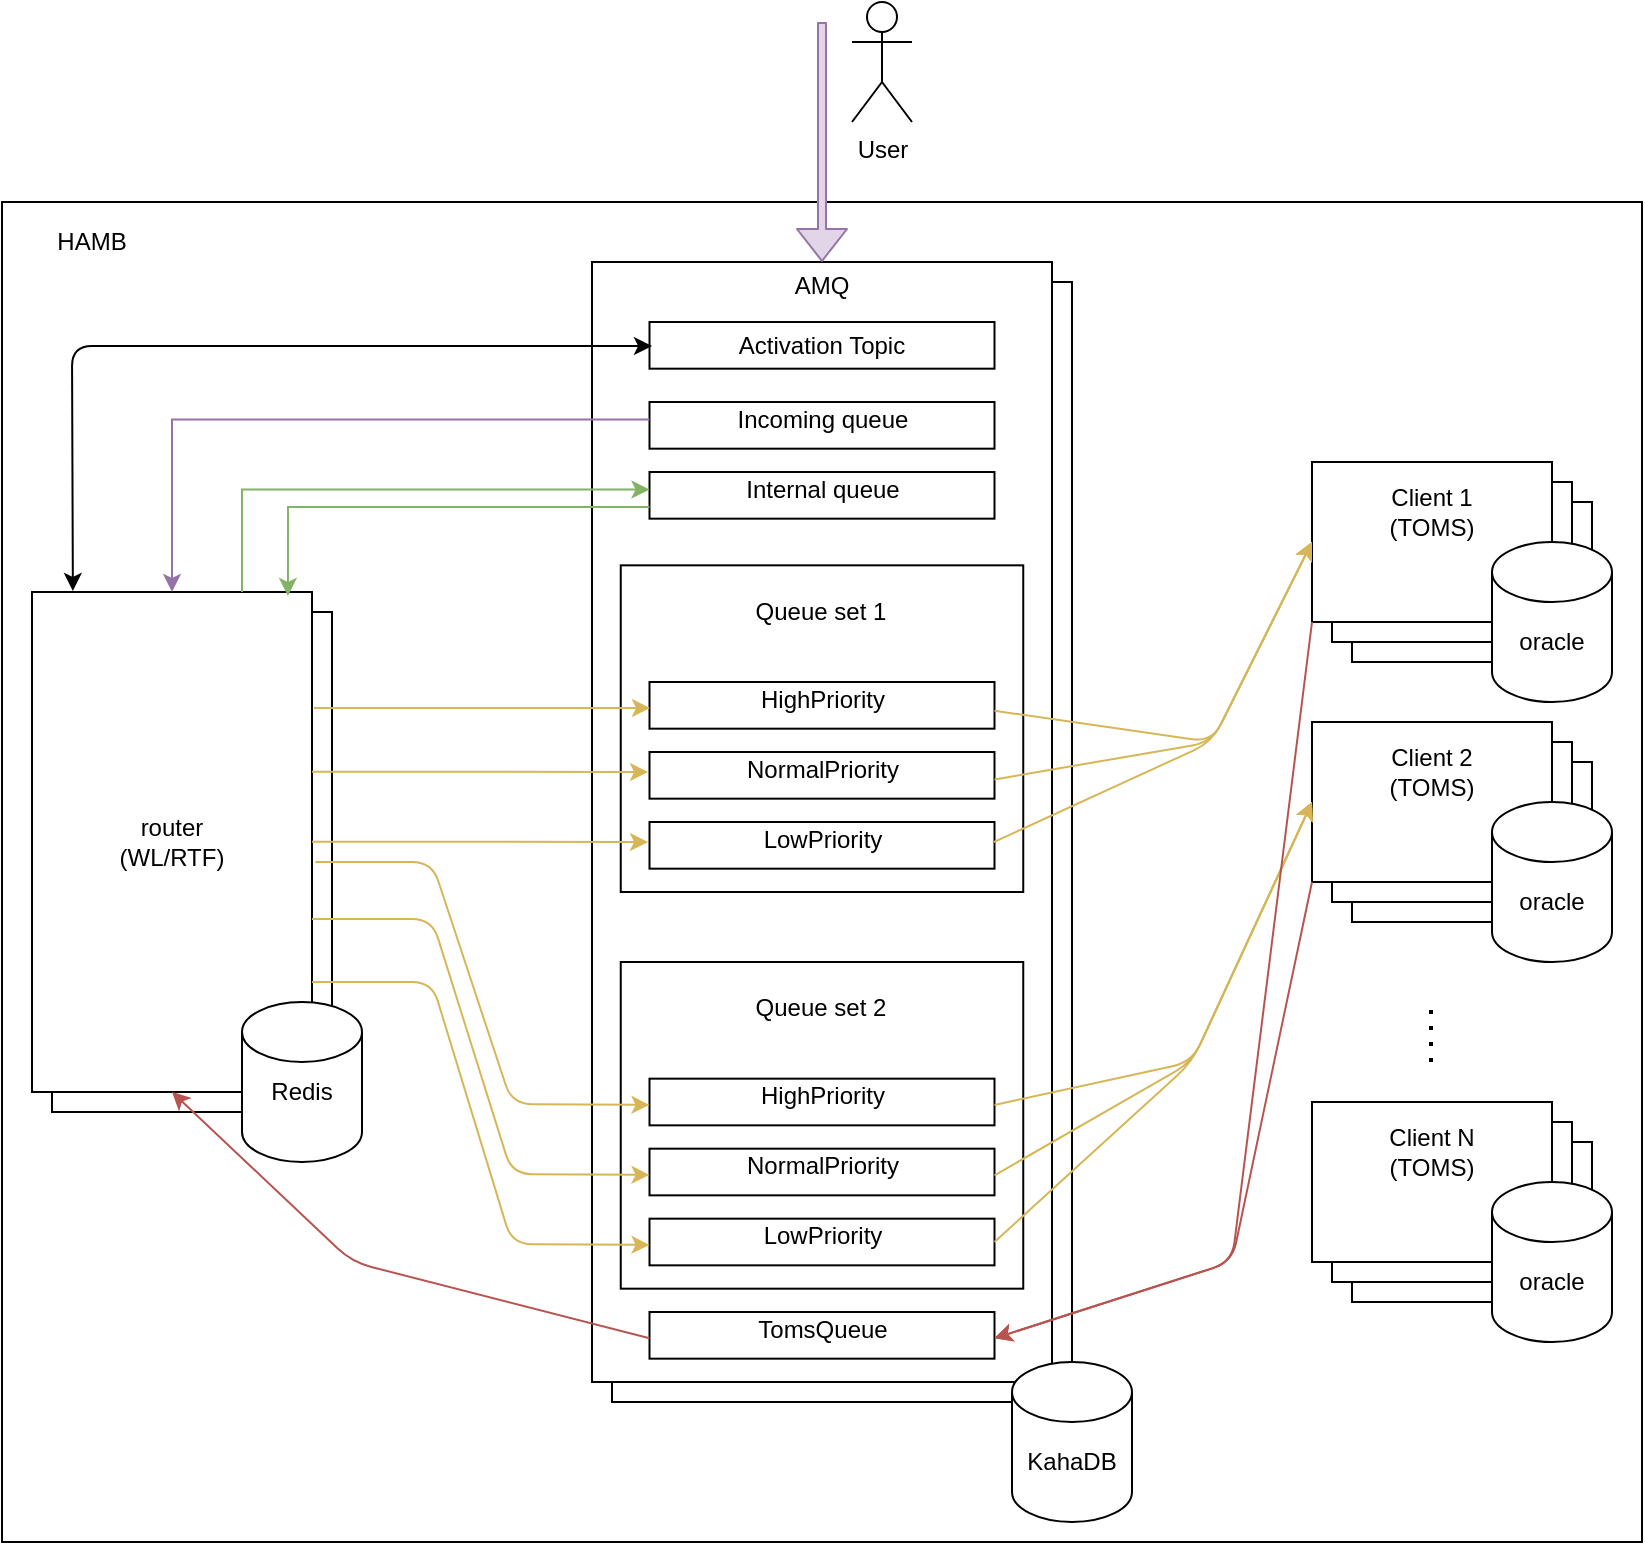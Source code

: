 <mxfile version="14.6.2" type="github">
  <diagram id="Q_fjoBFaL5rdG_AZnMPl" name="Page-1">
    <mxGraphModel dx="2452" dy="2035" grid="1" gridSize="10" guides="1" tooltips="1" connect="1" arrows="1" fold="1" page="1" pageScale="1" pageWidth="850" pageHeight="1100" math="0" shadow="0">
      <root>
        <mxCell id="0" />
        <mxCell id="1" parent="0" />
        <mxCell id="MbN7ViTrVdvOSA4xIN7R-123" value="" style="rounded=0;whiteSpace=wrap;html=1;" vertex="1" parent="1">
          <mxGeometry x="25" y="50" width="820" height="670" as="geometry" />
        </mxCell>
        <mxCell id="MbN7ViTrVdvOSA4xIN7R-80" value="" style="rounded=0;whiteSpace=wrap;html=1;" vertex="1" parent="1">
          <mxGeometry x="50" y="255" width="140" height="250" as="geometry" />
        </mxCell>
        <mxCell id="MbN7ViTrVdvOSA4xIN7R-52" value="" style="group" vertex="1" connectable="0" parent="1">
          <mxGeometry x="330" y="90" width="230" height="560" as="geometry" />
        </mxCell>
        <mxCell id="MbN7ViTrVdvOSA4xIN7R-53" value="" style="rounded=0;whiteSpace=wrap;html=1;" vertex="1" parent="MbN7ViTrVdvOSA4xIN7R-52">
          <mxGeometry width="230" height="560" as="geometry" />
        </mxCell>
        <mxCell id="MbN7ViTrVdvOSA4xIN7R-54" value="" style="rounded=0;whiteSpace=wrap;html=1;" vertex="1" parent="MbN7ViTrVdvOSA4xIN7R-52">
          <mxGeometry x="14.375" y="350" width="201.25" height="163.333" as="geometry" />
        </mxCell>
        <mxCell id="MbN7ViTrVdvOSA4xIN7R-55" value="AMQ" style="text;html=1;strokeColor=none;fillColor=none;align=center;verticalAlign=middle;whiteSpace=wrap;rounded=0;" vertex="1" parent="MbN7ViTrVdvOSA4xIN7R-52">
          <mxGeometry x="86.25" y="20.003" width="57.5" height="23.333" as="geometry" />
        </mxCell>
        <mxCell id="MbN7ViTrVdvOSA4xIN7R-56" value="" style="rounded=0;whiteSpace=wrap;html=1;" vertex="1" parent="MbN7ViTrVdvOSA4xIN7R-52">
          <mxGeometry x="28.75" y="408.333" width="172.5" height="23.333" as="geometry" />
        </mxCell>
        <mxCell id="MbN7ViTrVdvOSA4xIN7R-57" value="HighPriority" style="text;html=1;strokeColor=none;fillColor=none;align=center;verticalAlign=middle;whiteSpace=wrap;rounded=0;" vertex="1" parent="MbN7ViTrVdvOSA4xIN7R-52">
          <mxGeometry x="28.75" y="408.333" width="172.5" height="17.5" as="geometry" />
        </mxCell>
        <mxCell id="MbN7ViTrVdvOSA4xIN7R-58" value="&lt;span style=&quot;color: rgba(0 , 0 , 0 , 0) ; font-family: monospace ; font-size: 0px&quot;&gt;%3CmxGraphModel%3E%3Croot%3E%3CmxCell%20id%3D%220%22%2F%3E%3CmxCell%20id%3D%221%22%20parent%3D%220%22%2F%3E%3CmxCell%20id%3D%222%22%20value%3D%22%22%20style%3D%22rounded%3D0%3BwhiteSpace%3Dwrap%3Bhtml%3D1%3B%22%20vertex%3D%221%22%20parent%3D%221%22%3E%3CmxGeometry%20x%3D%22530%22%20y%3D%22550%22%20width%3D%22120%22%20height%3D%2220%22%20as%3D%22geometry%22%2F%3E%3C%2FmxCell%3E%3CmxCell%20id%3D%223%22%20value%3D%22HighPriority%22%20style%3D%22text%3Bhtml%3D1%3BstrokeColor%3Dnone%3BfillColor%3Dnone%3Balign%3Dcenter%3BverticalAlign%3Dmiddle%3BwhiteSpace%3Dwrap%3Brounded%3D0%3B%22%20vertex%3D%221%22%20parent%3D%221%22%3E%3CmxGeometry%20x%3D%22530%22%20y%3D%22550%22%20width%3D%22120%22%20height%3D%2215%22%20as%3D%22geometry%22%2F%3E%3C%2FmxCell%3E%3C%2Froot%3E%3C%2FmxGraphModel%3E&lt;/span&gt;" style="rounded=0;whiteSpace=wrap;html=1;" vertex="1" parent="MbN7ViTrVdvOSA4xIN7R-52">
          <mxGeometry x="28.75" y="443.333" width="172.5" height="23.333" as="geometry" />
        </mxCell>
        <mxCell id="MbN7ViTrVdvOSA4xIN7R-59" value="NormalPriority" style="text;html=1;strokeColor=none;fillColor=none;align=center;verticalAlign=middle;whiteSpace=wrap;rounded=0;" vertex="1" parent="MbN7ViTrVdvOSA4xIN7R-52">
          <mxGeometry x="28.75" y="443.333" width="172.5" height="17.5" as="geometry" />
        </mxCell>
        <mxCell id="MbN7ViTrVdvOSA4xIN7R-60" value="&lt;span style=&quot;color: rgba(0 , 0 , 0 , 0) ; font-family: monospace ; font-size: 0px&quot;&gt;%3CmxGraphModel%3E%3Croot%3E%3CmxCell%20id%3D%220%22%2F%3E%3CmxCell%20id%3D%221%22%20parent%3D%220%22%2F%3E%3CmxCell%20id%3D%222%22%20value%3D%22%22%20style%3D%22rounded%3D0%3BwhiteSpace%3Dwrap%3Bhtml%3D1%3B%22%20vertex%3D%221%22%20parent%3D%221%22%3E%3CmxGeometry%20x%3D%22530%22%20y%3D%22550%22%20width%3D%22120%22%20height%3D%2220%22%20as%3D%22geometry%22%2F%3E%3C%2FmxCell%3E%3CmxCell%20id%3D%223%22%20value%3D%22HighPriority%22%20style%3D%22text%3Bhtml%3D1%3BstrokeColor%3Dnone%3BfillColor%3Dnone%3Balign%3Dcenter%3BverticalAlign%3Dmiddle%3BwhiteSpace%3Dwrap%3Brounded%3D0%3B%22%20vertex%3D%221%22%20parent%3D%221%22%3E%3CmxGeometry%20x%3D%22530%22%20y%3D%22550%22%20width%3D%22120%22%20height%3D%2215%22%20as%3D%22geometry%22%2F%3E%3C%2FmxCell%3E%3C%2Froot%3E%3C%2FmxGraphModel%3E&lt;/span&gt;" style="rounded=0;whiteSpace=wrap;html=1;" vertex="1" parent="MbN7ViTrVdvOSA4xIN7R-52">
          <mxGeometry x="28.75" y="478.333" width="172.5" height="23.333" as="geometry" />
        </mxCell>
        <mxCell id="MbN7ViTrVdvOSA4xIN7R-61" value="LowPriority" style="text;html=1;strokeColor=none;fillColor=none;align=center;verticalAlign=middle;whiteSpace=wrap;rounded=0;" vertex="1" parent="MbN7ViTrVdvOSA4xIN7R-52">
          <mxGeometry x="28.75" y="478.333" width="172.5" height="17.5" as="geometry" />
        </mxCell>
        <mxCell id="MbN7ViTrVdvOSA4xIN7R-62" value="Queue set 1" style="text;html=1;strokeColor=none;fillColor=none;align=center;verticalAlign=middle;whiteSpace=wrap;rounded=0;" vertex="1" parent="MbN7ViTrVdvOSA4xIN7R-52">
          <mxGeometry x="50.312" y="361.667" width="129.375" height="23.333" as="geometry" />
        </mxCell>
        <mxCell id="MbN7ViTrVdvOSA4xIN7R-63" value="" style="rounded=0;whiteSpace=wrap;html=1;" vertex="1" parent="MbN7ViTrVdvOSA4xIN7R-52">
          <mxGeometry x="14.375" y="151.667" width="201.25" height="163.333" as="geometry" />
        </mxCell>
        <mxCell id="MbN7ViTrVdvOSA4xIN7R-64" value="" style="rounded=0;whiteSpace=wrap;html=1;" vertex="1" parent="MbN7ViTrVdvOSA4xIN7R-52">
          <mxGeometry x="28.75" y="210" width="172.5" height="23.333" as="geometry" />
        </mxCell>
        <mxCell id="MbN7ViTrVdvOSA4xIN7R-65" value="HighPriority" style="text;html=1;strokeColor=none;fillColor=none;align=center;verticalAlign=middle;whiteSpace=wrap;rounded=0;" vertex="1" parent="MbN7ViTrVdvOSA4xIN7R-52">
          <mxGeometry x="28.75" y="210" width="172.5" height="17.5" as="geometry" />
        </mxCell>
        <mxCell id="MbN7ViTrVdvOSA4xIN7R-66" value="&lt;span style=&quot;color: rgba(0 , 0 , 0 , 0) ; font-family: monospace ; font-size: 0px&quot;&gt;%3CmxGraphModel%3E%3Croot%3E%3CmxCell%20id%3D%220%22%2F%3E%3CmxCell%20id%3D%221%22%20parent%3D%220%22%2F%3E%3CmxCell%20id%3D%222%22%20value%3D%22%22%20style%3D%22rounded%3D0%3BwhiteSpace%3Dwrap%3Bhtml%3D1%3B%22%20vertex%3D%221%22%20parent%3D%221%22%3E%3CmxGeometry%20x%3D%22530%22%20y%3D%22550%22%20width%3D%22120%22%20height%3D%2220%22%20as%3D%22geometry%22%2F%3E%3C%2FmxCell%3E%3CmxCell%20id%3D%223%22%20value%3D%22HighPriority%22%20style%3D%22text%3Bhtml%3D1%3BstrokeColor%3Dnone%3BfillColor%3Dnone%3Balign%3Dcenter%3BverticalAlign%3Dmiddle%3BwhiteSpace%3Dwrap%3Brounded%3D0%3B%22%20vertex%3D%221%22%20parent%3D%221%22%3E%3CmxGeometry%20x%3D%22530%22%20y%3D%22550%22%20width%3D%22120%22%20height%3D%2215%22%20as%3D%22geometry%22%2F%3E%3C%2FmxCell%3E%3C%2Froot%3E%3C%2FmxGraphModel%3E&lt;/span&gt;" style="rounded=0;whiteSpace=wrap;html=1;" vertex="1" parent="MbN7ViTrVdvOSA4xIN7R-52">
          <mxGeometry x="28.75" y="245.0" width="172.5" height="23.333" as="geometry" />
        </mxCell>
        <mxCell id="MbN7ViTrVdvOSA4xIN7R-67" value="NormalPriority" style="text;html=1;strokeColor=none;fillColor=none;align=center;verticalAlign=middle;whiteSpace=wrap;rounded=0;" vertex="1" parent="MbN7ViTrVdvOSA4xIN7R-52">
          <mxGeometry x="28.75" y="245.0" width="172.5" height="17.5" as="geometry" />
        </mxCell>
        <mxCell id="MbN7ViTrVdvOSA4xIN7R-68" value="&lt;span style=&quot;color: rgba(0 , 0 , 0 , 0) ; font-family: monospace ; font-size: 0px&quot;&gt;%3CmxGraphModel%3E%3Croot%3E%3CmxCell%20id%3D%220%22%2F%3E%3CmxCell%20id%3D%221%22%20parent%3D%220%22%2F%3E%3CmxCell%20id%3D%222%22%20value%3D%22%22%20style%3D%22rounded%3D0%3BwhiteSpace%3Dwrap%3Bhtml%3D1%3B%22%20vertex%3D%221%22%20parent%3D%221%22%3E%3CmxGeometry%20x%3D%22530%22%20y%3D%22550%22%20width%3D%22120%22%20height%3D%2220%22%20as%3D%22geometry%22%2F%3E%3C%2FmxCell%3E%3CmxCell%20id%3D%223%22%20value%3D%22HighPriority%22%20style%3D%22text%3Bhtml%3D1%3BstrokeColor%3Dnone%3BfillColor%3Dnone%3Balign%3Dcenter%3BverticalAlign%3Dmiddle%3BwhiteSpace%3Dwrap%3Brounded%3D0%3B%22%20vertex%3D%221%22%20parent%3D%221%22%3E%3CmxGeometry%20x%3D%22530%22%20y%3D%22550%22%20width%3D%22120%22%20height%3D%2215%22%20as%3D%22geometry%22%2F%3E%3C%2FmxCell%3E%3C%2Froot%3E%3C%2FmxGraphModel%3E&lt;/span&gt;" style="rounded=0;whiteSpace=wrap;html=1;" vertex="1" parent="MbN7ViTrVdvOSA4xIN7R-52">
          <mxGeometry x="28.75" y="280" width="172.5" height="23.333" as="geometry" />
        </mxCell>
        <mxCell id="MbN7ViTrVdvOSA4xIN7R-69" value="LowPriority" style="text;html=1;strokeColor=none;fillColor=none;align=center;verticalAlign=middle;whiteSpace=wrap;rounded=0;" vertex="1" parent="MbN7ViTrVdvOSA4xIN7R-52">
          <mxGeometry x="28.75" y="280" width="172.5" height="17.5" as="geometry" />
        </mxCell>
        <mxCell id="MbN7ViTrVdvOSA4xIN7R-70" value="Queue set 2" style="text;html=1;strokeColor=none;fillColor=none;align=center;verticalAlign=middle;whiteSpace=wrap;rounded=0;" vertex="1" parent="MbN7ViTrVdvOSA4xIN7R-52">
          <mxGeometry x="50.312" y="163.333" width="129.375" height="23.333" as="geometry" />
        </mxCell>
        <mxCell id="MbN7ViTrVdvOSA4xIN7R-71" value="&lt;span style=&quot;color: rgba(0 , 0 , 0 , 0) ; font-family: monospace ; font-size: 0px&quot;&gt;%3CmxGraphModel%3E%3Croot%3E%3CmxCell%20id%3D%220%22%2F%3E%3CmxCell%20id%3D%221%22%20parent%3D%220%22%2F%3E%3CmxCell%20id%3D%222%22%20value%3D%22%22%20style%3D%22rounded%3D0%3BwhiteSpace%3Dwrap%3Bhtml%3D1%3B%22%20vertex%3D%221%22%20parent%3D%221%22%3E%3CmxGeometry%20x%3D%22530%22%20y%3D%22550%22%20width%3D%22120%22%20height%3D%2220%22%20as%3D%22geometry%22%2F%3E%3C%2FmxCell%3E%3CmxCell%20id%3D%223%22%20value%3D%22HighPriority%22%20style%3D%22text%3Bhtml%3D1%3BstrokeColor%3Dnone%3BfillColor%3Dnone%3Balign%3Dcenter%3BverticalAlign%3Dmiddle%3BwhiteSpace%3Dwrap%3Brounded%3D0%3B%22%20vertex%3D%221%22%20parent%3D%221%22%3E%3CmxGeometry%20x%3D%22530%22%20y%3D%22550%22%20width%3D%22120%22%20height%3D%2215%22%20as%3D%22geometry%22%2F%3E%3C%2FmxCell%3E%3C%2Froot%3E%3C%2FmxGraphModel%3E&lt;/span&gt;" style="rounded=0;whiteSpace=wrap;html=1;" vertex="1" parent="MbN7ViTrVdvOSA4xIN7R-52">
          <mxGeometry x="28.75" y="525" width="172.5" height="23.333" as="geometry" />
        </mxCell>
        <mxCell id="MbN7ViTrVdvOSA4xIN7R-72" value="TomsQueue" style="text;html=1;strokeColor=none;fillColor=none;align=center;verticalAlign=middle;whiteSpace=wrap;rounded=0;" vertex="1" parent="MbN7ViTrVdvOSA4xIN7R-52">
          <mxGeometry x="28.75" y="525" width="172.5" height="17.5" as="geometry" />
        </mxCell>
        <mxCell id="MbN7ViTrVdvOSA4xIN7R-73" value="&lt;span style=&quot;color: rgba(0 , 0 , 0 , 0) ; font-family: monospace ; font-size: 0px&quot;&gt;%3CmxGraphModel%3E%3Croot%3E%3CmxCell%20id%3D%220%22%2F%3E%3CmxCell%20id%3D%221%22%20parent%3D%220%22%2F%3E%3CmxCell%20id%3D%222%22%20value%3D%22%22%20style%3D%22rounded%3D0%3BwhiteSpace%3Dwrap%3Bhtml%3D1%3B%22%20vertex%3D%221%22%20parent%3D%221%22%3E%3CmxGeometry%20x%3D%22530%22%20y%3D%22550%22%20width%3D%22120%22%20height%3D%2220%22%20as%3D%22geometry%22%2F%3E%3C%2FmxCell%3E%3CmxCell%20id%3D%223%22%20value%3D%22HighPriority%22%20style%3D%22text%3Bhtml%3D1%3BstrokeColor%3Dnone%3BfillColor%3Dnone%3Balign%3Dcenter%3BverticalAlign%3Dmiddle%3BwhiteSpace%3Dwrap%3Brounded%3D0%3B%22%20vertex%3D%221%22%20parent%3D%221%22%3E%3CmxGeometry%20x%3D%22530%22%20y%3D%22550%22%20width%3D%22120%22%20height%3D%2215%22%20as%3D%22geometry%22%2F%3E%3C%2FmxCell%3E%3C%2Froot%3E%3C%2FmxGraphModel%3E&lt;/span&gt;" style="rounded=0;whiteSpace=wrap;html=1;" vertex="1" parent="MbN7ViTrVdvOSA4xIN7R-52">
          <mxGeometry x="28.75" y="58.333" width="172.5" height="23.333" as="geometry" />
        </mxCell>
        <mxCell id="MbN7ViTrVdvOSA4xIN7R-74" value="Incoming queue" style="text;html=1;strokeColor=none;fillColor=none;align=center;verticalAlign=middle;whiteSpace=wrap;rounded=0;" vertex="1" parent="MbN7ViTrVdvOSA4xIN7R-52">
          <mxGeometry x="28.75" y="58.333" width="172.5" height="17.5" as="geometry" />
        </mxCell>
        <mxCell id="MbN7ViTrVdvOSA4xIN7R-75" value="&lt;span style=&quot;color: rgba(0 , 0 , 0 , 0) ; font-family: monospace ; font-size: 0px&quot;&gt;%3CmxGraphModel%3E%3Croot%3E%3CmxCell%20id%3D%220%22%2F%3E%3CmxCell%20id%3D%221%22%20parent%3D%220%22%2F%3E%3CmxCell%20id%3D%222%22%20value%3D%22%22%20style%3D%22rounded%3D0%3BwhiteSpace%3Dwrap%3Bhtml%3D1%3B%22%20vertex%3D%221%22%20parent%3D%221%22%3E%3CmxGeometry%20x%3D%22530%22%20y%3D%22550%22%20width%3D%22120%22%20height%3D%2220%22%20as%3D%22geometry%22%2F%3E%3C%2FmxCell%3E%3CmxCell%20id%3D%223%22%20value%3D%22HighPriority%22%20style%3D%22text%3Bhtml%3D1%3BstrokeColor%3Dnone%3BfillColor%3Dnone%3Balign%3Dcenter%3BverticalAlign%3Dmiddle%3BwhiteSpace%3Dwrap%3Brounded%3D0%3B%22%20vertex%3D%221%22%20parent%3D%221%22%3E%3CmxGeometry%20x%3D%22530%22%20y%3D%22550%22%20width%3D%22120%22%20height%3D%2215%22%20as%3D%22geometry%22%2F%3E%3C%2FmxCell%3E%3C%2Froot%3E%3C%2FmxGraphModel%3E&lt;/span&gt;" style="rounded=0;whiteSpace=wrap;html=1;" vertex="1" parent="MbN7ViTrVdvOSA4xIN7R-52">
          <mxGeometry x="28.75" y="105" width="172.5" height="23.333" as="geometry" />
        </mxCell>
        <mxCell id="MbN7ViTrVdvOSA4xIN7R-76" value="Internal queue" style="text;html=1;strokeColor=none;fillColor=none;align=center;verticalAlign=middle;whiteSpace=wrap;rounded=0;" vertex="1" parent="MbN7ViTrVdvOSA4xIN7R-52">
          <mxGeometry x="28.75" y="105" width="172.5" height="17.5" as="geometry" />
        </mxCell>
        <mxCell id="MbN7ViTrVdvOSA4xIN7R-7" value="" style="rounded=0;whiteSpace=wrap;html=1;" vertex="1" parent="1">
          <mxGeometry x="40" y="245" width="140" height="250" as="geometry" />
        </mxCell>
        <mxCell id="MbN7ViTrVdvOSA4xIN7R-10" value="router &lt;br&gt;(WL/RTF)" style="text;html=1;strokeColor=none;fillColor=none;align=center;verticalAlign=middle;whiteSpace=wrap;rounded=0;" vertex="1" parent="1">
          <mxGeometry x="75" y="320" width="70" height="100" as="geometry" />
        </mxCell>
        <mxCell id="MbN7ViTrVdvOSA4xIN7R-13" value="" style="rounded=0;whiteSpace=wrap;html=1;" vertex="1" parent="1">
          <mxGeometry x="700" y="200" width="120" height="80" as="geometry" />
        </mxCell>
        <mxCell id="MbN7ViTrVdvOSA4xIN7R-12" value="" style="rounded=0;whiteSpace=wrap;html=1;" vertex="1" parent="1">
          <mxGeometry x="690" y="190" width="120" height="80" as="geometry" />
        </mxCell>
        <mxCell id="MbN7ViTrVdvOSA4xIN7R-8" value="" style="rounded=0;whiteSpace=wrap;html=1;" vertex="1" parent="1">
          <mxGeometry x="680" y="180" width="120" height="80" as="geometry" />
        </mxCell>
        <mxCell id="MbN7ViTrVdvOSA4xIN7R-11" value="Client 1 (TOMS)" style="text;html=1;strokeColor=none;fillColor=none;align=center;verticalAlign=middle;whiteSpace=wrap;rounded=0;" vertex="1" parent="1">
          <mxGeometry x="710" y="190" width="60" height="30" as="geometry" />
        </mxCell>
        <mxCell id="MbN7ViTrVdvOSA4xIN7R-14" value="" style="rounded=0;whiteSpace=wrap;html=1;" vertex="1" parent="1">
          <mxGeometry x="700" y="330" width="120" height="80" as="geometry" />
        </mxCell>
        <mxCell id="MbN7ViTrVdvOSA4xIN7R-15" value="" style="rounded=0;whiteSpace=wrap;html=1;" vertex="1" parent="1">
          <mxGeometry x="690" y="320" width="120" height="80" as="geometry" />
        </mxCell>
        <mxCell id="MbN7ViTrVdvOSA4xIN7R-16" value="" style="rounded=0;whiteSpace=wrap;html=1;" vertex="1" parent="1">
          <mxGeometry x="680" y="310" width="120" height="80" as="geometry" />
        </mxCell>
        <mxCell id="MbN7ViTrVdvOSA4xIN7R-17" value="Client 2&lt;br&gt;(TOMS)" style="text;html=1;strokeColor=none;fillColor=none;align=center;verticalAlign=middle;whiteSpace=wrap;rounded=0;" vertex="1" parent="1">
          <mxGeometry x="710" y="320" width="60" height="30" as="geometry" />
        </mxCell>
        <mxCell id="MbN7ViTrVdvOSA4xIN7R-18" value="" style="endArrow=none;dashed=1;html=1;dashPattern=1 3;strokeWidth=2;" edge="1" parent="1">
          <mxGeometry width="50" height="50" relative="1" as="geometry">
            <mxPoint x="739.5" y="480" as="sourcePoint" />
            <mxPoint x="739.5" y="450" as="targetPoint" />
          </mxGeometry>
        </mxCell>
        <mxCell id="MbN7ViTrVdvOSA4xIN7R-19" value="" style="rounded=0;whiteSpace=wrap;html=1;" vertex="1" parent="1">
          <mxGeometry x="700" y="520" width="120" height="80" as="geometry" />
        </mxCell>
        <mxCell id="MbN7ViTrVdvOSA4xIN7R-20" value="" style="rounded=0;whiteSpace=wrap;html=1;" vertex="1" parent="1">
          <mxGeometry x="690" y="510" width="120" height="80" as="geometry" />
        </mxCell>
        <mxCell id="MbN7ViTrVdvOSA4xIN7R-21" value="" style="rounded=0;whiteSpace=wrap;html=1;" vertex="1" parent="1">
          <mxGeometry x="680" y="500" width="120" height="80" as="geometry" />
        </mxCell>
        <mxCell id="MbN7ViTrVdvOSA4xIN7R-22" value="Client N&lt;br&gt;(TOMS)" style="text;html=1;strokeColor=none;fillColor=none;align=center;verticalAlign=middle;whiteSpace=wrap;rounded=0;" vertex="1" parent="1">
          <mxGeometry x="710" y="510" width="60" height="30" as="geometry" />
        </mxCell>
        <mxCell id="MbN7ViTrVdvOSA4xIN7R-51" value="" style="group;fillColor=#fff2cc;strokeColor=#d6b656;" vertex="1" connectable="0" parent="1">
          <mxGeometry x="320" y="80" width="230" height="560" as="geometry" />
        </mxCell>
        <mxCell id="MbN7ViTrVdvOSA4xIN7R-2" value="" style="rounded=0;whiteSpace=wrap;html=1;" vertex="1" parent="MbN7ViTrVdvOSA4xIN7R-51">
          <mxGeometry width="230" height="560" as="geometry" />
        </mxCell>
        <mxCell id="MbN7ViTrVdvOSA4xIN7R-33" value="" style="rounded=0;whiteSpace=wrap;html=1;" vertex="1" parent="MbN7ViTrVdvOSA4xIN7R-51">
          <mxGeometry x="14.375" y="350" width="201.25" height="163.333" as="geometry" />
        </mxCell>
        <mxCell id="MbN7ViTrVdvOSA4xIN7R-4" value="AMQ" style="text;html=1;strokeColor=none;fillColor=none;align=center;verticalAlign=middle;whiteSpace=wrap;rounded=0;" vertex="1" parent="MbN7ViTrVdvOSA4xIN7R-51">
          <mxGeometry x="86.25" y="0.003" width="57.5" height="23.333" as="geometry" />
        </mxCell>
        <mxCell id="MbN7ViTrVdvOSA4xIN7R-23" value="" style="rounded=0;whiteSpace=wrap;html=1;" vertex="1" parent="MbN7ViTrVdvOSA4xIN7R-51">
          <mxGeometry x="28.75" y="408.333" width="172.5" height="23.333" as="geometry" />
        </mxCell>
        <mxCell id="MbN7ViTrVdvOSA4xIN7R-24" value="HighPriority" style="text;html=1;strokeColor=none;fillColor=none;align=center;verticalAlign=middle;whiteSpace=wrap;rounded=0;" vertex="1" parent="MbN7ViTrVdvOSA4xIN7R-51">
          <mxGeometry x="28.75" y="408.333" width="172.5" height="17.5" as="geometry" />
        </mxCell>
        <mxCell id="MbN7ViTrVdvOSA4xIN7R-29" value="&lt;span style=&quot;color: rgba(0 , 0 , 0 , 0) ; font-family: monospace ; font-size: 0px&quot;&gt;%3CmxGraphModel%3E%3Croot%3E%3CmxCell%20id%3D%220%22%2F%3E%3CmxCell%20id%3D%221%22%20parent%3D%220%22%2F%3E%3CmxCell%20id%3D%222%22%20value%3D%22%22%20style%3D%22rounded%3D0%3BwhiteSpace%3Dwrap%3Bhtml%3D1%3B%22%20vertex%3D%221%22%20parent%3D%221%22%3E%3CmxGeometry%20x%3D%22530%22%20y%3D%22550%22%20width%3D%22120%22%20height%3D%2220%22%20as%3D%22geometry%22%2F%3E%3C%2FmxCell%3E%3CmxCell%20id%3D%223%22%20value%3D%22HighPriority%22%20style%3D%22text%3Bhtml%3D1%3BstrokeColor%3Dnone%3BfillColor%3Dnone%3Balign%3Dcenter%3BverticalAlign%3Dmiddle%3BwhiteSpace%3Dwrap%3Brounded%3D0%3B%22%20vertex%3D%221%22%20parent%3D%221%22%3E%3CmxGeometry%20x%3D%22530%22%20y%3D%22550%22%20width%3D%22120%22%20height%3D%2215%22%20as%3D%22geometry%22%2F%3E%3C%2FmxCell%3E%3C%2Froot%3E%3C%2FmxGraphModel%3E&lt;/span&gt;" style="rounded=0;whiteSpace=wrap;html=1;" vertex="1" parent="MbN7ViTrVdvOSA4xIN7R-51">
          <mxGeometry x="28.75" y="443.333" width="172.5" height="23.333" as="geometry" />
        </mxCell>
        <mxCell id="MbN7ViTrVdvOSA4xIN7R-30" value="NormalPriority" style="text;html=1;strokeColor=none;fillColor=none;align=center;verticalAlign=middle;whiteSpace=wrap;rounded=0;" vertex="1" parent="MbN7ViTrVdvOSA4xIN7R-51">
          <mxGeometry x="28.75" y="443.333" width="172.5" height="17.5" as="geometry" />
        </mxCell>
        <mxCell id="MbN7ViTrVdvOSA4xIN7R-31" value="&lt;span style=&quot;color: rgba(0 , 0 , 0 , 0) ; font-family: monospace ; font-size: 0px&quot;&gt;%3CmxGraphModel%3E%3Croot%3E%3CmxCell%20id%3D%220%22%2F%3E%3CmxCell%20id%3D%221%22%20parent%3D%220%22%2F%3E%3CmxCell%20id%3D%222%22%20value%3D%22%22%20style%3D%22rounded%3D0%3BwhiteSpace%3Dwrap%3Bhtml%3D1%3B%22%20vertex%3D%221%22%20parent%3D%221%22%3E%3CmxGeometry%20x%3D%22530%22%20y%3D%22550%22%20width%3D%22120%22%20height%3D%2220%22%20as%3D%22geometry%22%2F%3E%3C%2FmxCell%3E%3CmxCell%20id%3D%223%22%20value%3D%22HighPriority%22%20style%3D%22text%3Bhtml%3D1%3BstrokeColor%3Dnone%3BfillColor%3Dnone%3Balign%3Dcenter%3BverticalAlign%3Dmiddle%3BwhiteSpace%3Dwrap%3Brounded%3D0%3B%22%20vertex%3D%221%22%20parent%3D%221%22%3E%3CmxGeometry%20x%3D%22530%22%20y%3D%22550%22%20width%3D%22120%22%20height%3D%2215%22%20as%3D%22geometry%22%2F%3E%3C%2FmxCell%3E%3C%2Froot%3E%3C%2FmxGraphModel%3E&lt;/span&gt;" style="rounded=0;whiteSpace=wrap;html=1;" vertex="1" parent="MbN7ViTrVdvOSA4xIN7R-51">
          <mxGeometry x="28.75" y="478.333" width="172.5" height="23.333" as="geometry" />
        </mxCell>
        <mxCell id="MbN7ViTrVdvOSA4xIN7R-32" value="LowPriority" style="text;html=1;strokeColor=none;fillColor=none;align=center;verticalAlign=middle;whiteSpace=wrap;rounded=0;" vertex="1" parent="MbN7ViTrVdvOSA4xIN7R-51">
          <mxGeometry x="28.75" y="478.333" width="172.5" height="17.5" as="geometry" />
        </mxCell>
        <mxCell id="MbN7ViTrVdvOSA4xIN7R-35" value="Queue set 2" style="text;html=1;strokeColor=none;fillColor=none;align=center;verticalAlign=middle;whiteSpace=wrap;rounded=0;" vertex="1" parent="MbN7ViTrVdvOSA4xIN7R-51">
          <mxGeometry x="50.312" y="361.667" width="129.375" height="23.333" as="geometry" />
        </mxCell>
        <mxCell id="MbN7ViTrVdvOSA4xIN7R-36" value="" style="rounded=0;whiteSpace=wrap;html=1;" vertex="1" parent="MbN7ViTrVdvOSA4xIN7R-51">
          <mxGeometry x="14.375" y="151.667" width="201.25" height="163.333" as="geometry" />
        </mxCell>
        <mxCell id="MbN7ViTrVdvOSA4xIN7R-37" value="" style="rounded=0;whiteSpace=wrap;html=1;" vertex="1" parent="MbN7ViTrVdvOSA4xIN7R-51">
          <mxGeometry x="28.75" y="210" width="172.5" height="23.333" as="geometry" />
        </mxCell>
        <mxCell id="MbN7ViTrVdvOSA4xIN7R-38" value="HighPriority" style="text;html=1;strokeColor=none;fillColor=none;align=center;verticalAlign=middle;whiteSpace=wrap;rounded=0;" vertex="1" parent="MbN7ViTrVdvOSA4xIN7R-51">
          <mxGeometry x="28.75" y="210" width="172.5" height="17.5" as="geometry" />
        </mxCell>
        <mxCell id="MbN7ViTrVdvOSA4xIN7R-39" value="&lt;span style=&quot;color: rgba(0 , 0 , 0 , 0) ; font-family: monospace ; font-size: 0px&quot;&gt;%3CmxGraphModel%3E%3Croot%3E%3CmxCell%20id%3D%220%22%2F%3E%3CmxCell%20id%3D%221%22%20parent%3D%220%22%2F%3E%3CmxCell%20id%3D%222%22%20value%3D%22%22%20style%3D%22rounded%3D0%3BwhiteSpace%3Dwrap%3Bhtml%3D1%3B%22%20vertex%3D%221%22%20parent%3D%221%22%3E%3CmxGeometry%20x%3D%22530%22%20y%3D%22550%22%20width%3D%22120%22%20height%3D%2220%22%20as%3D%22geometry%22%2F%3E%3C%2FmxCell%3E%3CmxCell%20id%3D%223%22%20value%3D%22HighPriority%22%20style%3D%22text%3Bhtml%3D1%3BstrokeColor%3Dnone%3BfillColor%3Dnone%3Balign%3Dcenter%3BverticalAlign%3Dmiddle%3BwhiteSpace%3Dwrap%3Brounded%3D0%3B%22%20vertex%3D%221%22%20parent%3D%221%22%3E%3CmxGeometry%20x%3D%22530%22%20y%3D%22550%22%20width%3D%22120%22%20height%3D%2215%22%20as%3D%22geometry%22%2F%3E%3C%2FmxCell%3E%3C%2Froot%3E%3C%2FmxGraphModel%3E&lt;/span&gt;" style="rounded=0;whiteSpace=wrap;html=1;" vertex="1" parent="MbN7ViTrVdvOSA4xIN7R-51">
          <mxGeometry x="28.75" y="245.0" width="172.5" height="23.333" as="geometry" />
        </mxCell>
        <mxCell id="MbN7ViTrVdvOSA4xIN7R-40" value="NormalPriority" style="text;html=1;strokeColor=none;fillColor=none;align=center;verticalAlign=middle;whiteSpace=wrap;rounded=0;" vertex="1" parent="MbN7ViTrVdvOSA4xIN7R-51">
          <mxGeometry x="28.75" y="245.0" width="172.5" height="17.5" as="geometry" />
        </mxCell>
        <mxCell id="MbN7ViTrVdvOSA4xIN7R-41" value="&lt;span style=&quot;color: rgba(0 , 0 , 0 , 0) ; font-family: monospace ; font-size: 0px&quot;&gt;%3CmxGraphModel%3E%3Croot%3E%3CmxCell%20id%3D%220%22%2F%3E%3CmxCell%20id%3D%221%22%20parent%3D%220%22%2F%3E%3CmxCell%20id%3D%222%22%20value%3D%22%22%20style%3D%22rounded%3D0%3BwhiteSpace%3Dwrap%3Bhtml%3D1%3B%22%20vertex%3D%221%22%20parent%3D%221%22%3E%3CmxGeometry%20x%3D%22530%22%20y%3D%22550%22%20width%3D%22120%22%20height%3D%2220%22%20as%3D%22geometry%22%2F%3E%3C%2FmxCell%3E%3CmxCell%20id%3D%223%22%20value%3D%22HighPriority%22%20style%3D%22text%3Bhtml%3D1%3BstrokeColor%3Dnone%3BfillColor%3Dnone%3Balign%3Dcenter%3BverticalAlign%3Dmiddle%3BwhiteSpace%3Dwrap%3Brounded%3D0%3B%22%20vertex%3D%221%22%20parent%3D%221%22%3E%3CmxGeometry%20x%3D%22530%22%20y%3D%22550%22%20width%3D%22120%22%20height%3D%2215%22%20as%3D%22geometry%22%2F%3E%3C%2FmxCell%3E%3C%2Froot%3E%3C%2FmxGraphModel%3E&lt;/span&gt;" style="rounded=0;whiteSpace=wrap;html=1;" vertex="1" parent="MbN7ViTrVdvOSA4xIN7R-51">
          <mxGeometry x="28.75" y="280" width="172.5" height="23.333" as="geometry" />
        </mxCell>
        <mxCell id="MbN7ViTrVdvOSA4xIN7R-42" value="LowPriority" style="text;html=1;strokeColor=none;fillColor=none;align=center;verticalAlign=middle;whiteSpace=wrap;rounded=0;" vertex="1" parent="MbN7ViTrVdvOSA4xIN7R-51">
          <mxGeometry x="28.75" y="280" width="172.5" height="17.5" as="geometry" />
        </mxCell>
        <mxCell id="MbN7ViTrVdvOSA4xIN7R-43" value="Queue set 1" style="text;html=1;strokeColor=none;fillColor=none;align=center;verticalAlign=middle;whiteSpace=wrap;rounded=0;" vertex="1" parent="MbN7ViTrVdvOSA4xIN7R-51">
          <mxGeometry x="50.312" y="163.333" width="129.375" height="23.333" as="geometry" />
        </mxCell>
        <mxCell id="MbN7ViTrVdvOSA4xIN7R-46" value="&lt;span style=&quot;color: rgba(0 , 0 , 0 , 0) ; font-family: monospace ; font-size: 0px&quot;&gt;%3CmxGraphModel%3E%3Croot%3E%3CmxCell%20id%3D%220%22%2F%3E%3CmxCell%20id%3D%221%22%20parent%3D%220%22%2F%3E%3CmxCell%20id%3D%222%22%20value%3D%22%22%20style%3D%22rounded%3D0%3BwhiteSpace%3Dwrap%3Bhtml%3D1%3B%22%20vertex%3D%221%22%20parent%3D%221%22%3E%3CmxGeometry%20x%3D%22530%22%20y%3D%22550%22%20width%3D%22120%22%20height%3D%2220%22%20as%3D%22geometry%22%2F%3E%3C%2FmxCell%3E%3CmxCell%20id%3D%223%22%20value%3D%22HighPriority%22%20style%3D%22text%3Bhtml%3D1%3BstrokeColor%3Dnone%3BfillColor%3Dnone%3Balign%3Dcenter%3BverticalAlign%3Dmiddle%3BwhiteSpace%3Dwrap%3Brounded%3D0%3B%22%20vertex%3D%221%22%20parent%3D%221%22%3E%3CmxGeometry%20x%3D%22530%22%20y%3D%22550%22%20width%3D%22120%22%20height%3D%2215%22%20as%3D%22geometry%22%2F%3E%3C%2FmxCell%3E%3C%2Froot%3E%3C%2FmxGraphModel%3E&lt;/span&gt;" style="rounded=0;whiteSpace=wrap;html=1;" vertex="1" parent="MbN7ViTrVdvOSA4xIN7R-51">
          <mxGeometry x="28.75" y="525" width="172.5" height="23.333" as="geometry" />
        </mxCell>
        <mxCell id="MbN7ViTrVdvOSA4xIN7R-45" value="TomsQueue" style="text;html=1;strokeColor=none;fillColor=none;align=center;verticalAlign=middle;whiteSpace=wrap;rounded=0;" vertex="1" parent="MbN7ViTrVdvOSA4xIN7R-51">
          <mxGeometry x="28.75" y="525" width="172.5" height="17.5" as="geometry" />
        </mxCell>
        <mxCell id="MbN7ViTrVdvOSA4xIN7R-47" value="&lt;span style=&quot;color: rgba(0 , 0 , 0 , 0) ; font-family: monospace ; font-size: 0px&quot;&gt;%3CmxGraphModel%3E%3Croot%3E%3CmxCell%20id%3D%220%22%2F%3E%3CmxCell%20id%3D%221%22%20parent%3D%220%22%2F%3E%3CmxCell%20id%3D%222%22%20value%3D%22%22%20style%3D%22rounded%3D0%3BwhiteSpace%3Dwrap%3Bhtml%3D1%3B%22%20vertex%3D%221%22%20parent%3D%221%22%3E%3CmxGeometry%20x%3D%22530%22%20y%3D%22550%22%20width%3D%22120%22%20height%3D%2220%22%20as%3D%22geometry%22%2F%3E%3C%2FmxCell%3E%3CmxCell%20id%3D%223%22%20value%3D%22HighPriority%22%20style%3D%22text%3Bhtml%3D1%3BstrokeColor%3Dnone%3BfillColor%3Dnone%3Balign%3Dcenter%3BverticalAlign%3Dmiddle%3BwhiteSpace%3Dwrap%3Brounded%3D0%3B%22%20vertex%3D%221%22%20parent%3D%221%22%3E%3CmxGeometry%20x%3D%22530%22%20y%3D%22550%22%20width%3D%22120%22%20height%3D%2215%22%20as%3D%22geometry%22%2F%3E%3C%2FmxCell%3E%3C%2Froot%3E%3C%2FmxGraphModel%3E&lt;/span&gt;" style="rounded=0;whiteSpace=wrap;html=1;" vertex="1" parent="MbN7ViTrVdvOSA4xIN7R-51">
          <mxGeometry x="28.75" y="70.003" width="172.5" height="23.333" as="geometry" />
        </mxCell>
        <mxCell id="MbN7ViTrVdvOSA4xIN7R-48" value="Incoming queue" style="text;html=1;strokeColor=none;fillColor=none;align=center;verticalAlign=middle;whiteSpace=wrap;rounded=0;" vertex="1" parent="MbN7ViTrVdvOSA4xIN7R-51">
          <mxGeometry x="28.75" y="70.003" width="172.5" height="17.5" as="geometry" />
        </mxCell>
        <mxCell id="MbN7ViTrVdvOSA4xIN7R-49" value="&lt;span style=&quot;color: rgba(0 , 0 , 0 , 0) ; font-family: monospace ; font-size: 0px&quot;&gt;%3CmxGraphModel%3E%3Croot%3E%3CmxCell%20id%3D%220%22%2F%3E%3CmxCell%20id%3D%221%22%20parent%3D%220%22%2F%3E%3CmxCell%20id%3D%222%22%20value%3D%22%22%20style%3D%22rounded%3D0%3BwhiteSpace%3Dwrap%3Bhtml%3D1%3B%22%20vertex%3D%221%22%20parent%3D%221%22%3E%3CmxGeometry%20x%3D%22530%22%20y%3D%22550%22%20width%3D%22120%22%20height%3D%2220%22%20as%3D%22geometry%22%2F%3E%3C%2FmxCell%3E%3CmxCell%20id%3D%223%22%20value%3D%22HighPriority%22%20style%3D%22text%3Bhtml%3D1%3BstrokeColor%3Dnone%3BfillColor%3Dnone%3Balign%3Dcenter%3BverticalAlign%3Dmiddle%3BwhiteSpace%3Dwrap%3Brounded%3D0%3B%22%20vertex%3D%221%22%20parent%3D%221%22%3E%3CmxGeometry%20x%3D%22530%22%20y%3D%22550%22%20width%3D%22120%22%20height%3D%2215%22%20as%3D%22geometry%22%2F%3E%3C%2FmxCell%3E%3C%2Froot%3E%3C%2FmxGraphModel%3E&lt;/span&gt;" style="rounded=0;whiteSpace=wrap;html=1;" vertex="1" parent="MbN7ViTrVdvOSA4xIN7R-51">
          <mxGeometry x="28.75" y="105" width="172.5" height="23.333" as="geometry" />
        </mxCell>
        <mxCell id="MbN7ViTrVdvOSA4xIN7R-50" value="Internal queue" style="text;html=1;strokeColor=none;fillColor=none;align=center;verticalAlign=middle;whiteSpace=wrap;rounded=0;" vertex="1" parent="MbN7ViTrVdvOSA4xIN7R-51">
          <mxGeometry x="28.75" y="105" width="172.5" height="17.5" as="geometry" />
        </mxCell>
        <mxCell id="MbN7ViTrVdvOSA4xIN7R-113" value="" style="endArrow=classic;html=1;entryX=0;entryY=0.5;entryDx=0;entryDy=0;fillColor=#fff2cc;strokeColor=#d6b656;" edge="1" parent="MbN7ViTrVdvOSA4xIN7R-51" target="MbN7ViTrVdvOSA4xIN7R-16">
          <mxGeometry width="50" height="50" relative="1" as="geometry">
            <mxPoint x="201.25" y="456.67" as="sourcePoint" />
            <mxPoint x="251.25" y="406.67" as="targetPoint" />
            <Array as="points">
              <mxPoint x="300" y="400" />
            </Array>
          </mxGeometry>
        </mxCell>
        <mxCell id="MbN7ViTrVdvOSA4xIN7R-119" value="&lt;span style=&quot;color: rgba(0 , 0 , 0 , 0) ; font-family: monospace ; font-size: 0px&quot;&gt;%3CmxGraphModel%3E%3Croot%3E%3CmxCell%20id%3D%220%22%2F%3E%3CmxCell%20id%3D%221%22%20parent%3D%220%22%2F%3E%3CmxCell%20id%3D%222%22%20value%3D%22%22%20style%3D%22rounded%3D0%3BwhiteSpace%3Dwrap%3Bhtml%3D1%3B%22%20vertex%3D%221%22%20parent%3D%221%22%3E%3CmxGeometry%20x%3D%22530%22%20y%3D%22550%22%20width%3D%22120%22%20height%3D%2220%22%20as%3D%22geometry%22%2F%3E%3C%2FmxCell%3E%3CmxCell%20id%3D%223%22%20value%3D%22HighPriority%22%20style%3D%22text%3Bhtml%3D1%3BstrokeColor%3Dnone%3BfillColor%3Dnone%3Balign%3Dcenter%3BverticalAlign%3Dmiddle%3BwhiteSpace%3Dwrap%3Brounded%3D0%3B%22%20vertex%3D%221%22%20parent%3D%221%22%3E%3CmxGeometry%20x%3D%22530%22%20y%3D%22550%22%20width%3D%22120%22%20height%3D%2215%22%20as%3D%22geometry%22%2F%3E%3C%2FmxCell%3E%3C%2Froot%3E%3C%2FmxGraphModel%3E&lt;/span&gt;" style="rounded=0;whiteSpace=wrap;html=1;" vertex="1" parent="MbN7ViTrVdvOSA4xIN7R-51">
          <mxGeometry x="28.75" y="30.003" width="172.5" height="23.333" as="geometry" />
        </mxCell>
        <mxCell id="MbN7ViTrVdvOSA4xIN7R-120" value="Activation Topic" style="text;html=1;strokeColor=none;fillColor=none;align=center;verticalAlign=middle;whiteSpace=wrap;rounded=0;" vertex="1" parent="MbN7ViTrVdvOSA4xIN7R-51">
          <mxGeometry x="30" y="32" width="170" height="20" as="geometry" />
        </mxCell>
        <mxCell id="MbN7ViTrVdvOSA4xIN7R-77" value="" style="shape=cylinder3;whiteSpace=wrap;html=1;boundedLbl=1;backgroundOutline=1;size=15;" vertex="1" parent="1">
          <mxGeometry x="530" y="630" width="60" height="80" as="geometry" />
        </mxCell>
        <mxCell id="MbN7ViTrVdvOSA4xIN7R-78" value="KahaDB" style="text;html=1;strokeColor=none;fillColor=none;align=center;verticalAlign=middle;whiteSpace=wrap;rounded=0;" vertex="1" parent="1">
          <mxGeometry x="540" y="670" width="40" height="20" as="geometry" />
        </mxCell>
        <mxCell id="MbN7ViTrVdvOSA4xIN7R-81" value="" style="shape=cylinder3;whiteSpace=wrap;html=1;boundedLbl=1;backgroundOutline=1;size=15;" vertex="1" parent="1">
          <mxGeometry x="145" y="450" width="60" height="80" as="geometry" />
        </mxCell>
        <mxCell id="MbN7ViTrVdvOSA4xIN7R-82" value="Redis" style="text;html=1;strokeColor=none;fillColor=none;align=center;verticalAlign=middle;whiteSpace=wrap;rounded=0;" vertex="1" parent="1">
          <mxGeometry x="155" y="485" width="40" height="20" as="geometry" />
        </mxCell>
        <mxCell id="MbN7ViTrVdvOSA4xIN7R-83" value="" style="shape=cylinder3;whiteSpace=wrap;html=1;boundedLbl=1;backgroundOutline=1;size=15;" vertex="1" parent="1">
          <mxGeometry x="770" y="540" width="60" height="80" as="geometry" />
        </mxCell>
        <mxCell id="MbN7ViTrVdvOSA4xIN7R-84" value="" style="shape=cylinder3;whiteSpace=wrap;html=1;boundedLbl=1;backgroundOutline=1;size=15;" vertex="1" parent="1">
          <mxGeometry x="770" y="350" width="60" height="80" as="geometry" />
        </mxCell>
        <mxCell id="MbN7ViTrVdvOSA4xIN7R-85" value="" style="shape=cylinder3;whiteSpace=wrap;html=1;boundedLbl=1;backgroundOutline=1;size=15;" vertex="1" parent="1">
          <mxGeometry x="770" y="220" width="60" height="80" as="geometry" />
        </mxCell>
        <mxCell id="MbN7ViTrVdvOSA4xIN7R-86" value="oracle" style="text;html=1;strokeColor=none;fillColor=none;align=center;verticalAlign=middle;whiteSpace=wrap;rounded=0;" vertex="1" parent="1">
          <mxGeometry x="780" y="260" width="40" height="20" as="geometry" />
        </mxCell>
        <mxCell id="MbN7ViTrVdvOSA4xIN7R-87" value="oracle" style="text;html=1;strokeColor=none;fillColor=none;align=center;verticalAlign=middle;whiteSpace=wrap;rounded=0;" vertex="1" parent="1">
          <mxGeometry x="780" y="390" width="40" height="20" as="geometry" />
        </mxCell>
        <mxCell id="MbN7ViTrVdvOSA4xIN7R-88" value="oracle" style="text;html=1;strokeColor=none;fillColor=none;align=center;verticalAlign=middle;whiteSpace=wrap;rounded=0;" vertex="1" parent="1">
          <mxGeometry x="780" y="580" width="40" height="20" as="geometry" />
        </mxCell>
        <mxCell id="MbN7ViTrVdvOSA4xIN7R-89" value="User" style="shape=umlActor;verticalLabelPosition=bottom;verticalAlign=top;html=1;outlineConnect=0;" vertex="1" parent="1">
          <mxGeometry x="450" y="-50" width="30" height="60" as="geometry" />
        </mxCell>
        <mxCell id="MbN7ViTrVdvOSA4xIN7R-90" value="" style="shape=flexArrow;endArrow=classic;html=1;entryX=0.5;entryY=0;entryDx=0;entryDy=0;width=4;endSize=5;fillColor=#e1d5e7;strokeColor=#9673a6;" edge="1" parent="1" target="MbN7ViTrVdvOSA4xIN7R-2">
          <mxGeometry width="50" height="50" relative="1" as="geometry">
            <mxPoint x="435" y="-40" as="sourcePoint" />
            <mxPoint x="442" y="80" as="targetPoint" />
          </mxGeometry>
        </mxCell>
        <mxCell id="MbN7ViTrVdvOSA4xIN7R-94" value="" style="edgeStyle=orthogonalEdgeStyle;rounded=0;orthogonalLoop=1;jettySize=auto;html=1;entryX=0.5;entryY=0;entryDx=0;entryDy=0;fillColor=#e1d5e7;strokeColor=#9673a6;" edge="1" parent="1" source="MbN7ViTrVdvOSA4xIN7R-48" target="MbN7ViTrVdvOSA4xIN7R-7">
          <mxGeometry relative="1" as="geometry">
            <mxPoint x="110" y="240" as="targetPoint" />
          </mxGeometry>
        </mxCell>
        <mxCell id="MbN7ViTrVdvOSA4xIN7R-96" style="edgeStyle=orthogonalEdgeStyle;rounded=0;orthogonalLoop=1;jettySize=auto;html=1;exitX=0.75;exitY=0;exitDx=0;exitDy=0;entryX=0;entryY=0.5;entryDx=0;entryDy=0;fillColor=#d5e8d4;strokeColor=#82b366;" edge="1" parent="1" source="MbN7ViTrVdvOSA4xIN7R-7" target="MbN7ViTrVdvOSA4xIN7R-50">
          <mxGeometry relative="1" as="geometry" />
        </mxCell>
        <mxCell id="MbN7ViTrVdvOSA4xIN7R-97" style="edgeStyle=orthogonalEdgeStyle;rounded=0;orthogonalLoop=1;jettySize=auto;html=1;exitX=0;exitY=1;exitDx=0;exitDy=0;entryX=0.914;entryY=0.008;entryDx=0;entryDy=0;entryPerimeter=0;fillColor=#d5e8d4;strokeColor=#82b366;" edge="1" parent="1" source="MbN7ViTrVdvOSA4xIN7R-50" target="MbN7ViTrVdvOSA4xIN7R-7">
          <mxGeometry relative="1" as="geometry">
            <Array as="points">
              <mxPoint x="168" y="203" />
            </Array>
          </mxGeometry>
        </mxCell>
        <mxCell id="MbN7ViTrVdvOSA4xIN7R-99" value="" style="endArrow=classic;html=1;fillColor=#fff2cc;strokeColor=#d6b656;" edge="1" parent="1">
          <mxGeometry width="50" height="50" relative="1" as="geometry">
            <mxPoint x="181" y="303" as="sourcePoint" />
            <mxPoint x="349" y="303" as="targetPoint" />
            <Array as="points">
              <mxPoint x="320" y="303" />
            </Array>
          </mxGeometry>
        </mxCell>
        <mxCell id="MbN7ViTrVdvOSA4xIN7R-102" value="" style="endArrow=classic;html=1;entryX=0;entryY=0.75;entryDx=0;entryDy=0;exitX=1.012;exitY=0.54;exitDx=0;exitDy=0;exitPerimeter=0;fillColor=#fff2cc;strokeColor=#d6b656;" edge="1" parent="1" source="MbN7ViTrVdvOSA4xIN7R-7" target="MbN7ViTrVdvOSA4xIN7R-24">
          <mxGeometry width="50" height="50" relative="1" as="geometry">
            <mxPoint x="350" y="420" as="sourcePoint" />
            <mxPoint x="400" y="370" as="targetPoint" />
            <Array as="points">
              <mxPoint x="240" y="380" />
              <mxPoint x="280" y="501" />
            </Array>
          </mxGeometry>
        </mxCell>
        <mxCell id="MbN7ViTrVdvOSA4xIN7R-103" value="" style="endArrow=classic;html=1;entryX=0;entryY=0.75;entryDx=0;entryDy=0;fillColor=#fff2cc;strokeColor=#d6b656;" edge="1" parent="1" target="MbN7ViTrVdvOSA4xIN7R-30">
          <mxGeometry width="50" height="50" relative="1" as="geometry">
            <mxPoint x="180" y="408.54" as="sourcePoint" />
            <mxPoint x="348.75" y="539.998" as="targetPoint" />
            <Array as="points">
              <mxPoint x="240" y="408.54" />
              <mxPoint x="280" y="536" />
            </Array>
          </mxGeometry>
        </mxCell>
        <mxCell id="MbN7ViTrVdvOSA4xIN7R-104" value="" style="endArrow=classic;html=1;entryX=0;entryY=0.75;entryDx=0;entryDy=0;fillColor=#fff2cc;strokeColor=#d6b656;" edge="1" parent="1">
          <mxGeometry width="50" height="50" relative="1" as="geometry">
            <mxPoint x="180" y="440" as="sourcePoint" />
            <mxPoint x="348.75" y="571.458" as="targetPoint" />
            <Array as="points">
              <mxPoint x="240" y="440" />
              <mxPoint x="280" y="571" />
            </Array>
          </mxGeometry>
        </mxCell>
        <mxCell id="MbN7ViTrVdvOSA4xIN7R-105" value="" style="endArrow=classic;html=1;fillColor=#fff2cc;strokeColor=#d6b656;" edge="1" parent="1">
          <mxGeometry width="50" height="50" relative="1" as="geometry">
            <mxPoint x="180" y="334.83" as="sourcePoint" />
            <mxPoint x="348" y="335" as="targetPoint" />
          </mxGeometry>
        </mxCell>
        <mxCell id="MbN7ViTrVdvOSA4xIN7R-106" value="" style="endArrow=classic;html=1;fillColor=#fff2cc;strokeColor=#d6b656;" edge="1" parent="1">
          <mxGeometry width="50" height="50" relative="1" as="geometry">
            <mxPoint x="180" y="369.83" as="sourcePoint" />
            <mxPoint x="348" y="370" as="targetPoint" />
          </mxGeometry>
        </mxCell>
        <mxCell id="MbN7ViTrVdvOSA4xIN7R-107" value="" style="endArrow=classic;html=1;fillColor=#fff2cc;strokeColor=#d6b656;" edge="1" parent="1">
          <mxGeometry width="50" height="50" relative="1" as="geometry">
            <mxPoint x="521" y="370" as="sourcePoint" />
            <mxPoint x="680" y="220" as="targetPoint" />
            <Array as="points">
              <mxPoint x="630" y="320" />
            </Array>
          </mxGeometry>
        </mxCell>
        <mxCell id="MbN7ViTrVdvOSA4xIN7R-109" value="" style="endArrow=classic;html=1;exitX=1;exitY=0.5;exitDx=0;exitDy=0;fillColor=#fff2cc;strokeColor=#d6b656;" edge="1" parent="1">
          <mxGeometry width="50" height="50" relative="1" as="geometry">
            <mxPoint x="521.25" y="338.75" as="sourcePoint" />
            <mxPoint x="680" y="220" as="targetPoint" />
            <Array as="points">
              <mxPoint x="630" y="320" />
            </Array>
          </mxGeometry>
        </mxCell>
        <mxCell id="MbN7ViTrVdvOSA4xIN7R-110" value="" style="endArrow=classic;html=1;exitX=1;exitY=0.5;exitDx=0;exitDy=0;entryX=0;entryY=0.5;entryDx=0;entryDy=0;fillColor=#fff2cc;strokeColor=#d6b656;" edge="1" parent="1" target="MbN7ViTrVdvOSA4xIN7R-8">
          <mxGeometry width="50" height="50" relative="1" as="geometry">
            <mxPoint x="521.25" y="304.38" as="sourcePoint" />
            <mxPoint x="679" y="193" as="targetPoint" />
            <Array as="points">
              <mxPoint x="630" y="320" />
            </Array>
          </mxGeometry>
        </mxCell>
        <mxCell id="MbN7ViTrVdvOSA4xIN7R-112" value="" style="endArrow=classic;html=1;exitX=1;exitY=0.75;exitDx=0;exitDy=0;entryX=0;entryY=0.5;entryDx=0;entryDy=0;fillColor=#fff2cc;strokeColor=#d6b656;" edge="1" parent="1" source="MbN7ViTrVdvOSA4xIN7R-24" target="MbN7ViTrVdvOSA4xIN7R-16">
          <mxGeometry width="50" height="50" relative="1" as="geometry">
            <mxPoint x="560" y="550" as="sourcePoint" />
            <mxPoint x="610" y="500" as="targetPoint" />
            <Array as="points">
              <mxPoint x="620" y="480" />
            </Array>
          </mxGeometry>
        </mxCell>
        <mxCell id="MbN7ViTrVdvOSA4xIN7R-114" value="" style="endArrow=classic;html=1;exitX=1;exitY=0.5;exitDx=0;exitDy=0;entryX=0;entryY=0.5;entryDx=0;entryDy=0;fillColor=#fff2cc;strokeColor=#d6b656;" edge="1" parent="1" source="MbN7ViTrVdvOSA4xIN7R-31" target="MbN7ViTrVdvOSA4xIN7R-16">
          <mxGeometry width="50" height="50" relative="1" as="geometry">
            <mxPoint x="500" y="430" as="sourcePoint" />
            <mxPoint x="550" y="380" as="targetPoint" />
            <Array as="points">
              <mxPoint x="620" y="480" />
            </Array>
          </mxGeometry>
        </mxCell>
        <mxCell id="MbN7ViTrVdvOSA4xIN7R-115" value="" style="endArrow=classic;html=1;exitX=0;exitY=1;exitDx=0;exitDy=0;entryX=1;entryY=0.75;entryDx=0;entryDy=0;fillColor=#f8cecc;strokeColor=#b85450;" edge="1" parent="1" source="MbN7ViTrVdvOSA4xIN7R-8" target="MbN7ViTrVdvOSA4xIN7R-45">
          <mxGeometry width="50" height="50" relative="1" as="geometry">
            <mxPoint x="500" y="330" as="sourcePoint" />
            <mxPoint x="550" y="280" as="targetPoint" />
            <Array as="points">
              <mxPoint x="640" y="580" />
            </Array>
          </mxGeometry>
        </mxCell>
        <mxCell id="MbN7ViTrVdvOSA4xIN7R-116" value="" style="endArrow=classic;html=1;entryX=1;entryY=0.75;entryDx=0;entryDy=0;fillColor=#f8cecc;strokeColor=#b85450;" edge="1" parent="1" target="MbN7ViTrVdvOSA4xIN7R-45">
          <mxGeometry width="50" height="50" relative="1" as="geometry">
            <mxPoint x="680" y="390" as="sourcePoint" />
            <mxPoint x="550" y="500" as="targetPoint" />
            <Array as="points">
              <mxPoint x="640" y="580" />
            </Array>
          </mxGeometry>
        </mxCell>
        <mxCell id="MbN7ViTrVdvOSA4xIN7R-117" value="" style="endArrow=classic;html=1;exitX=0;exitY=0.75;exitDx=0;exitDy=0;entryX=0.5;entryY=1;entryDx=0;entryDy=0;fillColor=#f8cecc;strokeColor=#b85450;" edge="1" parent="1" source="MbN7ViTrVdvOSA4xIN7R-45" target="MbN7ViTrVdvOSA4xIN7R-7">
          <mxGeometry width="50" height="50" relative="1" as="geometry">
            <mxPoint x="500" y="460" as="sourcePoint" />
            <mxPoint x="550" y="410" as="targetPoint" />
            <Array as="points">
              <mxPoint x="200" y="580" />
            </Array>
          </mxGeometry>
        </mxCell>
        <mxCell id="MbN7ViTrVdvOSA4xIN7R-122" value="" style="endArrow=classic;startArrow=classic;html=1;exitX=0.146;exitY=-0.002;exitDx=0;exitDy=0;exitPerimeter=0;entryX=0;entryY=0.5;entryDx=0;entryDy=0;" edge="1" parent="1" source="MbN7ViTrVdvOSA4xIN7R-7" target="MbN7ViTrVdvOSA4xIN7R-120">
          <mxGeometry width="50" height="50" relative="1" as="geometry">
            <mxPoint x="60" y="240" as="sourcePoint" />
            <mxPoint x="550" y="220" as="targetPoint" />
            <Array as="points">
              <mxPoint x="60" y="122" />
            </Array>
          </mxGeometry>
        </mxCell>
        <mxCell id="MbN7ViTrVdvOSA4xIN7R-124" value="HAMB" style="text;html=1;strokeColor=none;fillColor=none;align=center;verticalAlign=middle;whiteSpace=wrap;rounded=0;" vertex="1" parent="1">
          <mxGeometry x="50" y="60" width="40" height="20" as="geometry" />
        </mxCell>
      </root>
    </mxGraphModel>
  </diagram>
</mxfile>
